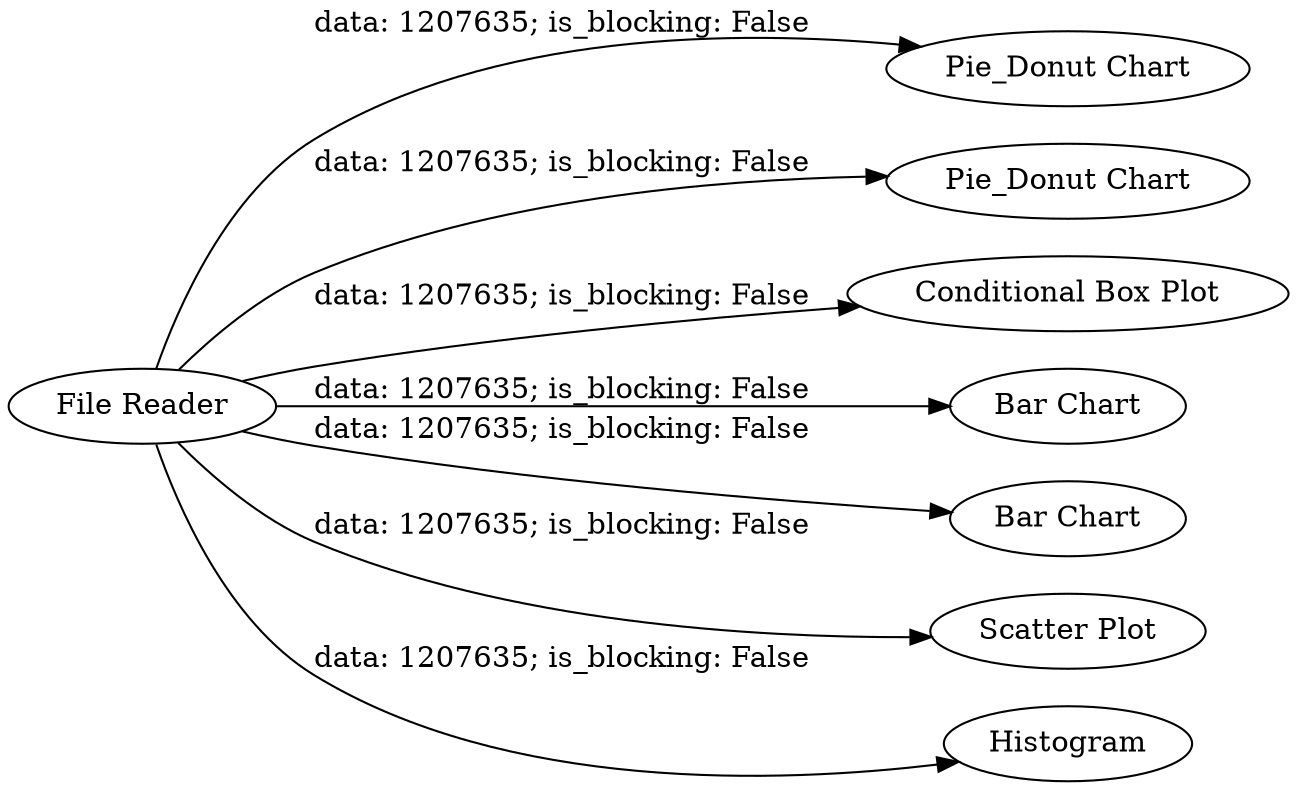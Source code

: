 digraph {
	"-3846433148207326952_3" [label="Pie_Donut Chart"]
	"-3846433148207326952_2" [label="Pie_Donut Chart"]
	"-3846433148207326952_9" [label="Conditional Box Plot"]
	"-3846433148207326952_5" [label="Bar Chart"]
	"-3846433148207326952_1" [label="File Reader"]
	"-3846433148207326952_4" [label="Bar Chart"]
	"-3846433148207326952_8" [label="Scatter Plot"]
	"-3846433148207326952_7" [label=Histogram]
	"-3846433148207326952_1" -> "-3846433148207326952_8" [label="data: 1207635; is_blocking: False"]
	"-3846433148207326952_1" -> "-3846433148207326952_2" [label="data: 1207635; is_blocking: False"]
	"-3846433148207326952_1" -> "-3846433148207326952_5" [label="data: 1207635; is_blocking: False"]
	"-3846433148207326952_1" -> "-3846433148207326952_3" [label="data: 1207635; is_blocking: False"]
	"-3846433148207326952_1" -> "-3846433148207326952_7" [label="data: 1207635; is_blocking: False"]
	"-3846433148207326952_1" -> "-3846433148207326952_4" [label="data: 1207635; is_blocking: False"]
	"-3846433148207326952_1" -> "-3846433148207326952_9" [label="data: 1207635; is_blocking: False"]
	rankdir=LR
}
